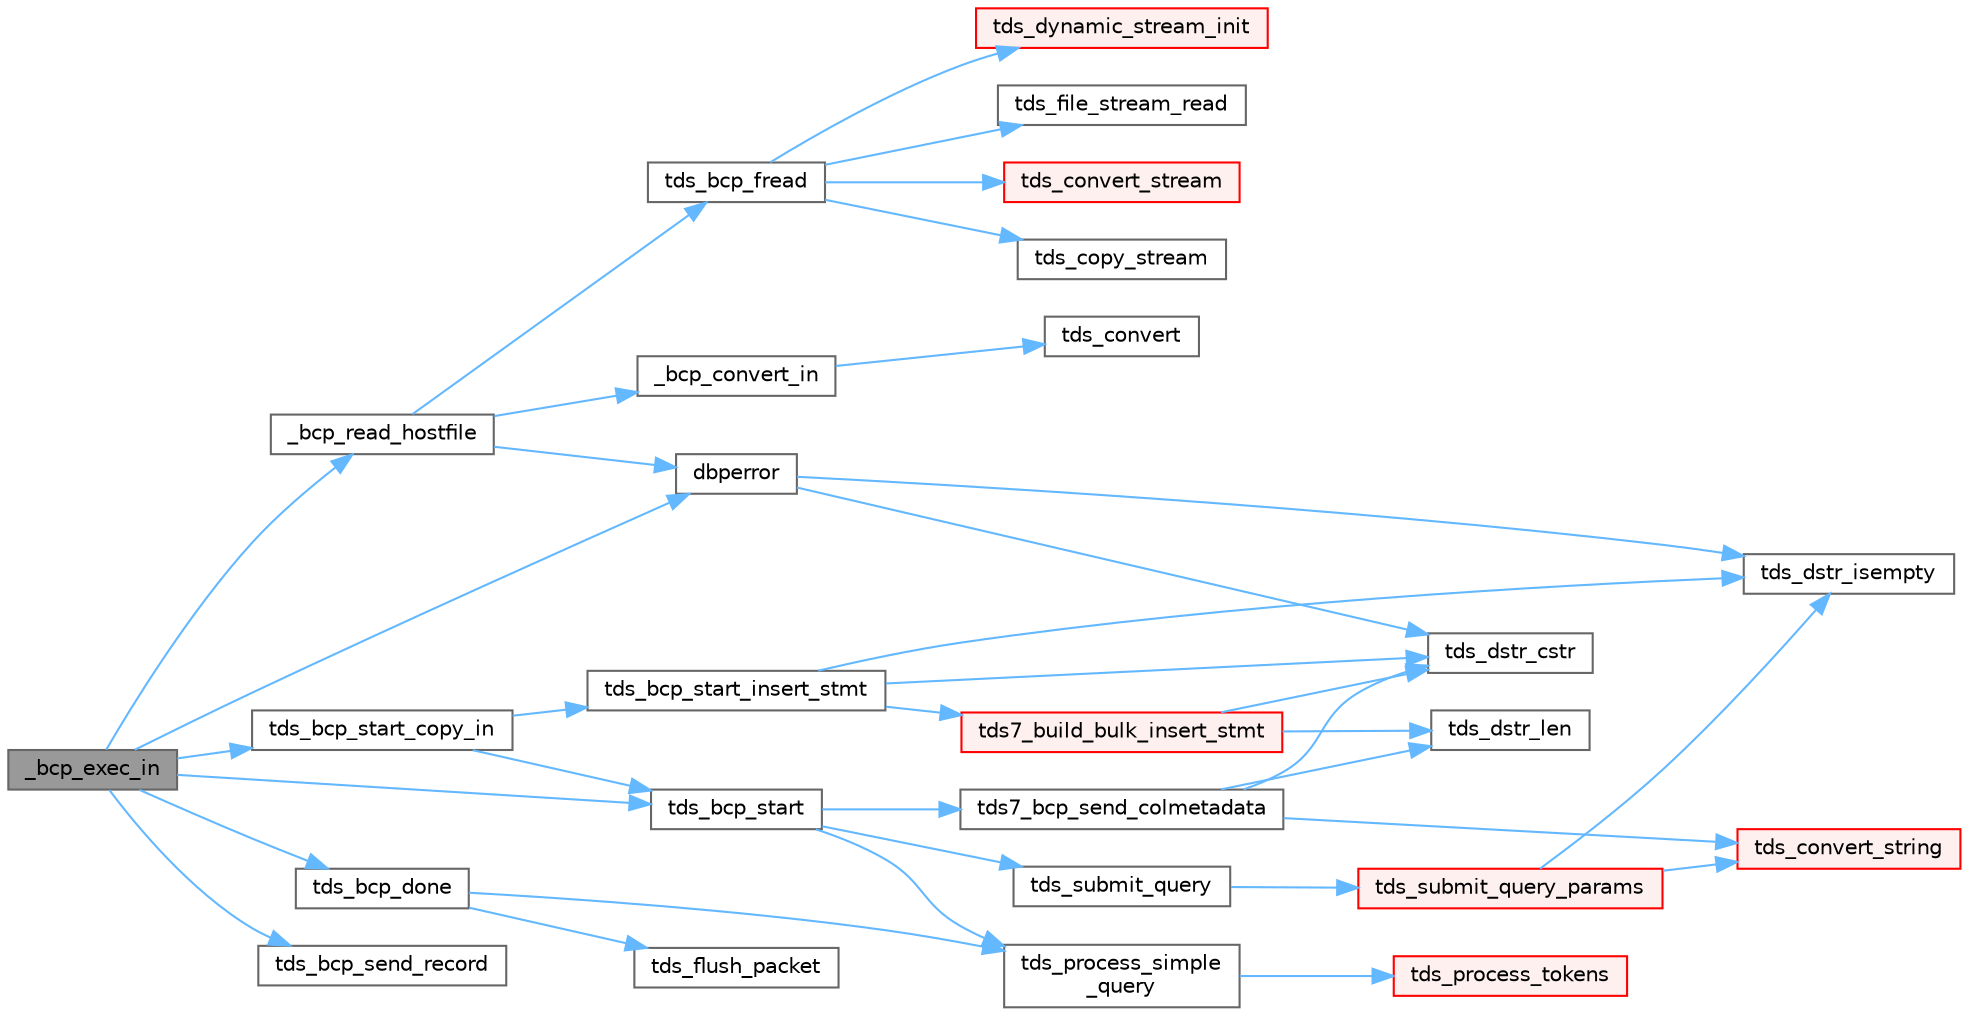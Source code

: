 digraph "_bcp_exec_in"
{
 // LATEX_PDF_SIZE
  bgcolor="transparent";
  edge [fontname=Helvetica,fontsize=10,labelfontname=Helvetica,labelfontsize=10];
  node [fontname=Helvetica,fontsize=10,shape=box,height=0.2,width=0.4];
  rankdir="LR";
  Node1 [id="Node000001",label="_bcp_exec_in",height=0.2,width=0.4,color="gray40", fillcolor="grey60", style="filled", fontcolor="black",tooltip=" "];
  Node1 -> Node2 [id="edge1_Node000001_Node000002",color="steelblue1",style="solid",tooltip=" "];
  Node2 [id="Node000002",label="_bcp_read_hostfile",height=0.2,width=0.4,color="grey40", fillcolor="white", style="filled",URL="$a00578.html#gaf5e43c6f2b4b1da8e998ebaf0287906f",tooltip=" "];
  Node2 -> Node3 [id="edge2_Node000002_Node000003",color="steelblue1",style="solid",tooltip=" "];
  Node3 [id="Node000003",label="_bcp_convert_in",height=0.2,width=0.4,color="grey40", fillcolor="white", style="filled",URL="$a01464.html#a4e7740b6f755d7d3f2502a47b7d71a85",tooltip="Convert column for input to a table."];
  Node3 -> Node4 [id="edge3_Node000003_Node000004",color="steelblue1",style="solid",tooltip=" "];
  Node4 [id="Node000004",label="tds_convert",height=0.2,width=0.4,color="grey40", fillcolor="white", style="filled",URL="$a00587.html#gad83c146aa5ba3f1515557d6b5248494a",tooltip="tds_convert convert a type to another."];
  Node2 -> Node5 [id="edge4_Node000002_Node000005",color="steelblue1",style="solid",tooltip=" "];
  Node5 [id="Node000005",label="dbperror",height=0.2,width=0.4,color="grey40", fillcolor="white", style="filled",URL="$a00581.html#ga302a4ce6559b81808e3be51615cd1b67",tooltip="Call client-installed error handler."];
  Node5 -> Node6 [id="edge5_Node000005_Node000006",color="steelblue1",style="solid",tooltip=" "];
  Node6 [id="Node000006",label="tds_dstr_cstr",height=0.2,width=0.4,color="grey40", fillcolor="white", style="filled",URL="$a00593.html#gac536f0e4d77d3cff5702719362ec1766",tooltip="Returns a C version (NUL terminated string) of dstr."];
  Node5 -> Node7 [id="edge6_Node000005_Node000007",color="steelblue1",style="solid",tooltip=" "];
  Node7 [id="Node000007",label="tds_dstr_isempty",height=0.2,width=0.4,color="grey40", fillcolor="white", style="filled",URL="$a00593.html#ga197c6af67f2e7469d06c2aa055917b1e",tooltip="test if string is empty"];
  Node2 -> Node8 [id="edge7_Node000002_Node000008",color="steelblue1",style="solid",tooltip=" "];
  Node8 [id="Node000008",label="tds_bcp_fread",height=0.2,width=0.4,color="grey40", fillcolor="white", style="filled",URL="$a00254.html#a86ac92bd8a3c61a413d27150ec9bc202",tooltip="Read a data file, passing the data through iconv()."];
  Node8 -> Node9 [id="edge8_Node000008_Node000009",color="steelblue1",style="solid",tooltip=" "];
  Node9 [id="Node000009",label="tds_convert_stream",height=0.2,width=0.4,color="red", fillcolor="#FFF0F0", style="filled",URL="$a01479.html#a9d8eb43a81ff58ab423dce0ce95b9564",tooltip="Reads and writes from a stream converting characters."];
  Node8 -> Node13 [id="edge9_Node000008_Node000013",color="steelblue1",style="solid",tooltip=" "];
  Node13 [id="Node000013",label="tds_copy_stream",height=0.2,width=0.4,color="grey40", fillcolor="white", style="filled",URL="$a01479.html#a50bc3749988d1c3c441044fc07ab44e4",tooltip="Reads and writes from a stream to another."];
  Node8 -> Node14 [id="edge10_Node000008_Node000014",color="steelblue1",style="solid",tooltip=" "];
  Node14 [id="Node000014",label="tds_dynamic_stream_init",height=0.2,width=0.4,color="red", fillcolor="#FFF0F0", style="filled",URL="$a01479.html#a4f9e40da6941cb9407d0da5bc3030517",tooltip="Initialize a dynamic output stream."];
  Node8 -> Node17 [id="edge11_Node000008_Node000017",color="steelblue1",style="solid",tooltip=" "];
  Node17 [id="Node000017",label="tds_file_stream_read",height=0.2,width=0.4,color="grey40", fillcolor="white", style="filled",URL="$a00254.html#a1b83c9db016b481aa1fa0352f976d50d",tooltip="Reads a chunk of data from file stream checking for terminator."];
  Node1 -> Node5 [id="edge12_Node000001_Node000005",color="steelblue1",style="solid",tooltip=" "];
  Node1 -> Node18 [id="edge13_Node000001_Node000018",color="steelblue1",style="solid",tooltip=" "];
  Node18 [id="Node000018",label="tds_bcp_done",height=0.2,width=0.4,color="grey40", fillcolor="white", style="filled",URL="$a00254.html#ade7df2db455b61edc83819ad60edb339",tooltip="Tell we finished sending BCP data to server."];
  Node18 -> Node19 [id="edge14_Node000018_Node000019",color="steelblue1",style="solid",tooltip=" "];
  Node19 [id="Node000019",label="tds_flush_packet",height=0.2,width=0.4,color="grey40", fillcolor="white", style="filled",URL="$a00591.html#ga5feb53554e8917a81bbbc332163a61fb",tooltip="Flush packet to server."];
  Node18 -> Node20 [id="edge15_Node000018_Node000020",color="steelblue1",style="solid",tooltip=" "];
  Node20 [id="Node000020",label="tds_process_simple\l_query",height=0.2,width=0.4,color="grey40", fillcolor="white", style="filled",URL="$a00592.html#gaeeb1562044786ea17bea361ed83e6946",tooltip="Process results for simple query as \"SET TEXTSIZE\" or \"USE dbname\" If the statement returns results,..."];
  Node20 -> Node21 [id="edge16_Node000020_Node000021",color="steelblue1",style="solid",tooltip=" "];
  Node21 [id="Node000021",label="tds_process_tokens",height=0.2,width=0.4,color="red", fillcolor="#FFF0F0", style="filled",URL="$a00592.html#gabfc9de1d1fe718818caf63a4be4035a6",tooltip="process all streams."];
  Node1 -> Node109 [id="edge17_Node000001_Node000109",color="steelblue1",style="solid",tooltip=" "];
  Node109 [id="Node000109",label="tds_bcp_send_record",height=0.2,width=0.4,color="grey40", fillcolor="white", style="filled",URL="$a00254.html#ad9e44450025cbcee1ad81d7e5a2cc099",tooltip="Send one row of data to server."];
  Node1 -> Node110 [id="edge18_Node000001_Node000110",color="steelblue1",style="solid",tooltip=" "];
  Node110 [id="Node000110",label="tds_bcp_start",height=0.2,width=0.4,color="grey40", fillcolor="white", style="filled",URL="$a00254.html#a8208eef2a3974ae1f0cf3c8c8ab011ce",tooltip="Start sending BCP data to server."];
  Node110 -> Node111 [id="edge19_Node000110_Node000111",color="steelblue1",style="solid",tooltip=" "];
  Node111 [id="Node000111",label="tds7_bcp_send_colmetadata",height=0.2,width=0.4,color="grey40", fillcolor="white", style="filled",URL="$a00254.html#a4daaa551e54dbd978650e2eef89e09ff",tooltip="Send BCP metadata to server."];
  Node111 -> Node112 [id="edge20_Node000111_Node000112",color="steelblue1",style="solid",tooltip=" "];
  Node112 [id="Node000112",label="tds_convert_string",height=0.2,width=0.4,color="red", fillcolor="#FFF0F0", style="filled",URL="$a00590.html#gad5b76c688898b86984d09628f030d01c",tooltip="Convert a string in an allocated buffer."];
  Node111 -> Node6 [id="edge21_Node000111_Node000006",color="steelblue1",style="solid",tooltip=" "];
  Node111 -> Node113 [id="edge22_Node000111_Node000113",color="steelblue1",style="solid",tooltip=" "];
  Node113 [id="Node000113",label="tds_dstr_len",height=0.2,width=0.4,color="grey40", fillcolor="white", style="filled",URL="$a00593.html#ga396f139e4f886ac1b224a735138e73dd",tooltip="Returns the length of the string in bytes."];
  Node110 -> Node20 [id="edge23_Node000110_Node000020",color="steelblue1",style="solid",tooltip=" "];
  Node110 -> Node114 [id="edge24_Node000110_Node000114",color="steelblue1",style="solid",tooltip=" "];
  Node114 [id="Node000114",label="tds_submit_query",height=0.2,width=0.4,color="grey40", fillcolor="white", style="filled",URL="$a00590.html#ga5a29ae7f99d089dc3cea85ec6ee5f3ab",tooltip="Sends a language string to the database server for processing."];
  Node114 -> Node115 [id="edge25_Node000114_Node000115",color="steelblue1",style="solid",tooltip=" "];
  Node115 [id="Node000115",label="tds_submit_query_params",height=0.2,width=0.4,color="red", fillcolor="#FFF0F0", style="filled",URL="$a00590.html#ga95e0fccedc459a4404f496eec74a369a",tooltip="Sends a language string to the database server for processing."];
  Node115 -> Node112 [id="edge26_Node000115_Node000112",color="steelblue1",style="solid",tooltip=" "];
  Node115 -> Node7 [id="edge27_Node000115_Node000007",color="steelblue1",style="solid",tooltip=" "];
  Node1 -> Node134 [id="edge28_Node000001_Node000134",color="steelblue1",style="solid",tooltip=" "];
  Node134 [id="Node000134",label="tds_bcp_start_copy_in",height=0.2,width=0.4,color="grey40", fillcolor="white", style="filled",URL="$a00254.html#a5eec23828b0610c58de248c4edb53879",tooltip="Start bulk copy to server."];
  Node134 -> Node110 [id="edge29_Node000134_Node000110",color="steelblue1",style="solid",tooltip=" "];
  Node134 -> Node135 [id="edge30_Node000134_Node000135",color="steelblue1",style="solid",tooltip=" "];
  Node135 [id="Node000135",label="tds_bcp_start_insert_stmt",height=0.2,width=0.4,color="grey40", fillcolor="white", style="filled",URL="$a00254.html#ab4d7e5309152f54613d52c8469a07fd8",tooltip="Prepare the query to be sent to server to request BCP information."];
  Node135 -> Node136 [id="edge31_Node000135_Node000136",color="steelblue1",style="solid",tooltip=" "];
  Node136 [id="Node000136",label="tds7_build_bulk_insert_stmt",height=0.2,width=0.4,color="red", fillcolor="#FFF0F0", style="filled",URL="$a00254.html#a3118c7232bc9c3e47f8ba872bb39e967",tooltip="Help to build query to be sent to server."];
  Node136 -> Node6 [id="edge32_Node000136_Node000006",color="steelblue1",style="solid",tooltip=" "];
  Node136 -> Node113 [id="edge33_Node000136_Node000113",color="steelblue1",style="solid",tooltip=" "];
  Node135 -> Node6 [id="edge34_Node000135_Node000006",color="steelblue1",style="solid",tooltip=" "];
  Node135 -> Node7 [id="edge35_Node000135_Node000007",color="steelblue1",style="solid",tooltip=" "];
}
